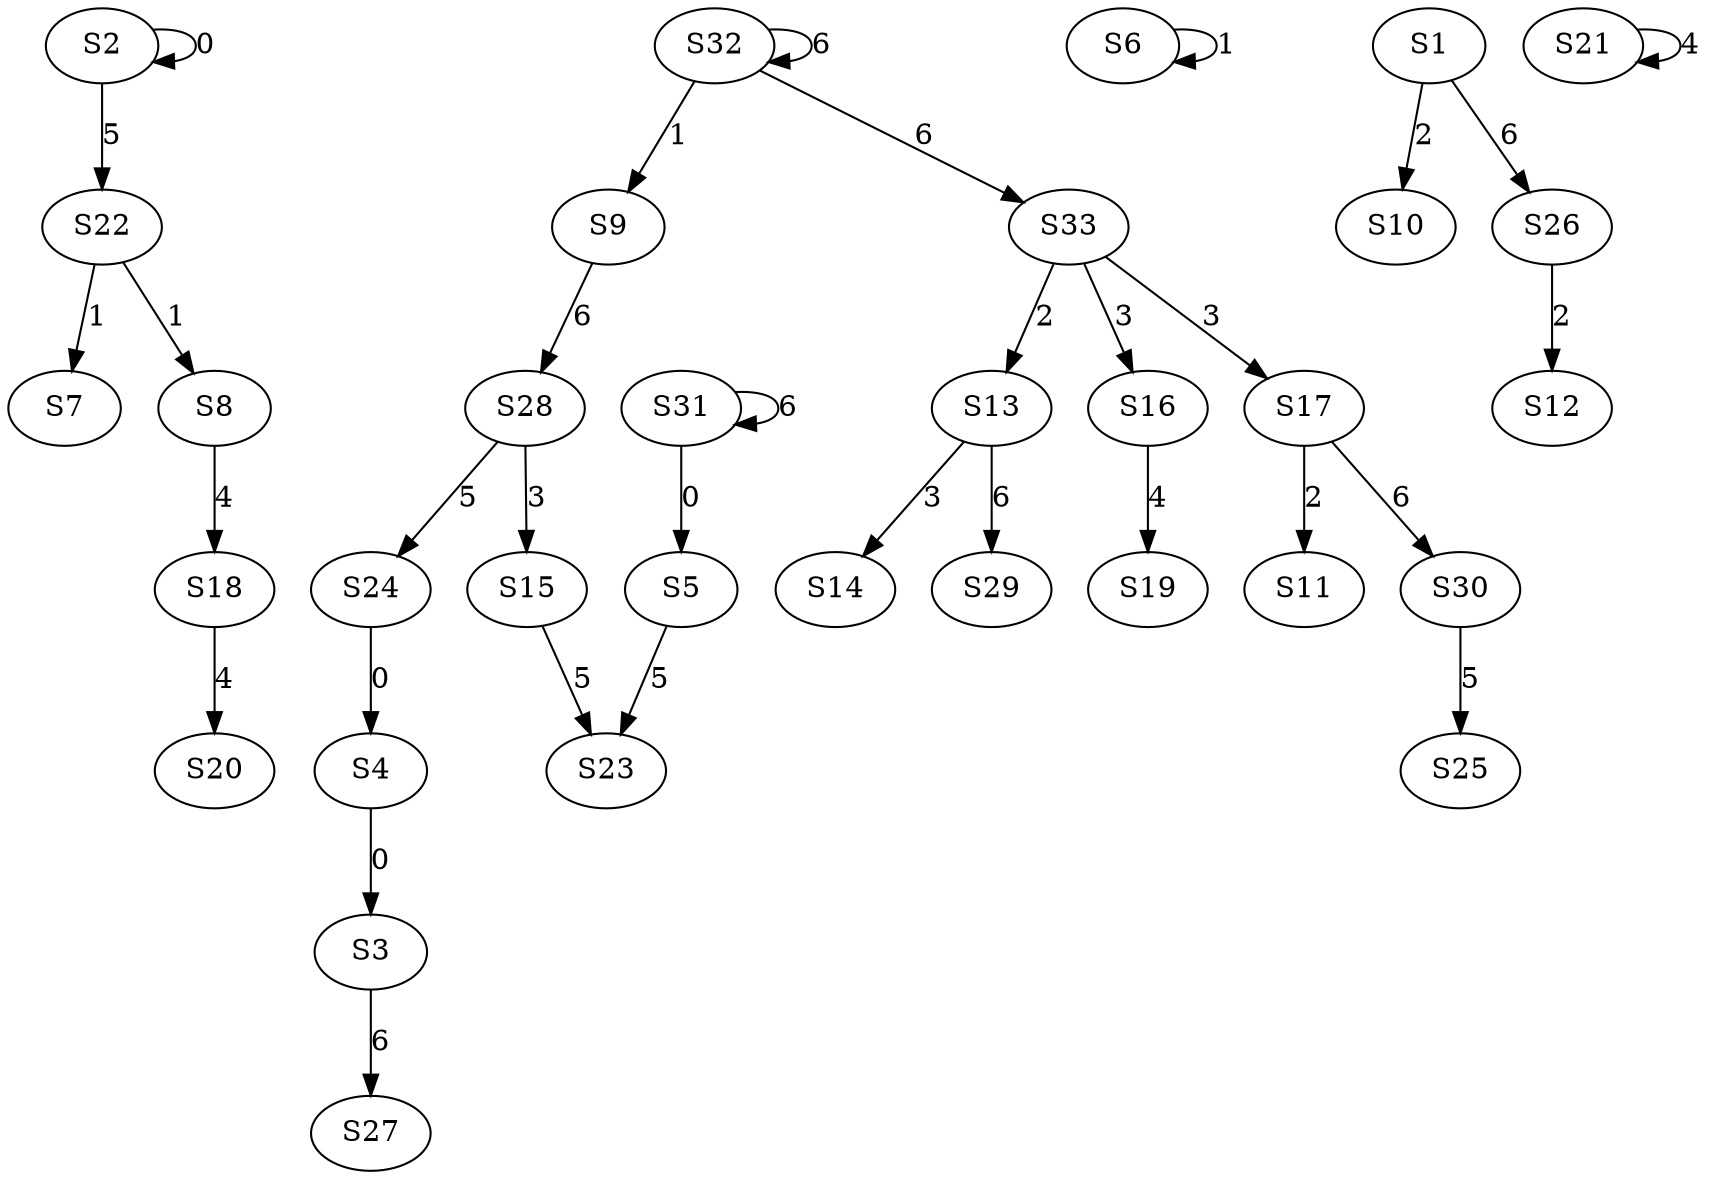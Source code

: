 strict digraph {
	S2 -> S2 [ label = 0 ];
	S4 -> S3 [ label = 0 ];
	S24 -> S4 [ label = 0 ];
	S31 -> S5 [ label = 0 ];
	S6 -> S6 [ label = 1 ];
	S22 -> S7 [ label = 1 ];
	S22 -> S8 [ label = 1 ];
	S32 -> S9 [ label = 1 ];
	S1 -> S10 [ label = 2 ];
	S17 -> S11 [ label = 2 ];
	S26 -> S12 [ label = 2 ];
	S33 -> S13 [ label = 2 ];
	S13 -> S14 [ label = 3 ];
	S28 -> S15 [ label = 3 ];
	S33 -> S16 [ label = 3 ];
	S33 -> S17 [ label = 3 ];
	S8 -> S18 [ label = 4 ];
	S16 -> S19 [ label = 4 ];
	S18 -> S20 [ label = 4 ];
	S21 -> S21 [ label = 4 ];
	S2 -> S22 [ label = 5 ];
	S5 -> S23 [ label = 5 ];
	S28 -> S24 [ label = 5 ];
	S30 -> S25 [ label = 5 ];
	S1 -> S26 [ label = 6 ];
	S3 -> S27 [ label = 6 ];
	S9 -> S28 [ label = 6 ];
	S13 -> S29 [ label = 6 ];
	S17 -> S30 [ label = 6 ];
	S31 -> S31 [ label = 6 ];
	S32 -> S32 [ label = 6 ];
	S32 -> S33 [ label = 6 ];
	S15 -> S23 [ label = 5 ];
}